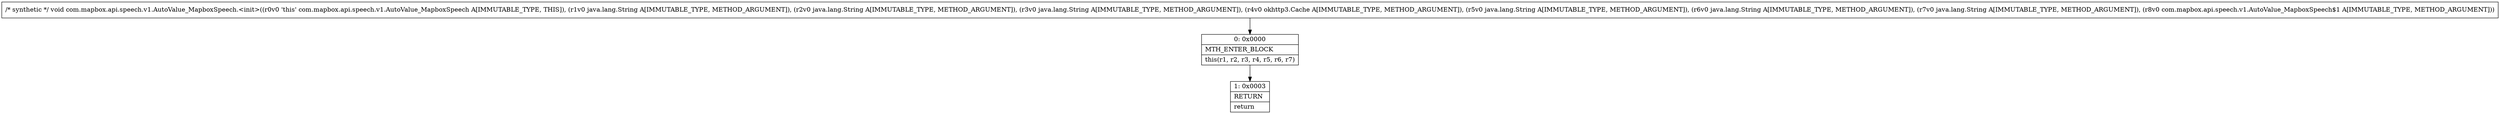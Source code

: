 digraph "CFG forcom.mapbox.api.speech.v1.AutoValue_MapboxSpeech.\<init\>(Ljava\/lang\/String;Ljava\/lang\/String;Ljava\/lang\/String;Lokhttp3\/Cache;Ljava\/lang\/String;Ljava\/lang\/String;Ljava\/lang\/String;Lcom\/mapbox\/api\/speech\/v1\/AutoValue_MapboxSpeech$1;)V" {
Node_0 [shape=record,label="{0\:\ 0x0000|MTH_ENTER_BLOCK\l|this(r1, r2, r3, r4, r5, r6, r7)\l}"];
Node_1 [shape=record,label="{1\:\ 0x0003|RETURN\l|return\l}"];
MethodNode[shape=record,label="{\/* synthetic *\/ void com.mapbox.api.speech.v1.AutoValue_MapboxSpeech.\<init\>((r0v0 'this' com.mapbox.api.speech.v1.AutoValue_MapboxSpeech A[IMMUTABLE_TYPE, THIS]), (r1v0 java.lang.String A[IMMUTABLE_TYPE, METHOD_ARGUMENT]), (r2v0 java.lang.String A[IMMUTABLE_TYPE, METHOD_ARGUMENT]), (r3v0 java.lang.String A[IMMUTABLE_TYPE, METHOD_ARGUMENT]), (r4v0 okhttp3.Cache A[IMMUTABLE_TYPE, METHOD_ARGUMENT]), (r5v0 java.lang.String A[IMMUTABLE_TYPE, METHOD_ARGUMENT]), (r6v0 java.lang.String A[IMMUTABLE_TYPE, METHOD_ARGUMENT]), (r7v0 java.lang.String A[IMMUTABLE_TYPE, METHOD_ARGUMENT]), (r8v0 com.mapbox.api.speech.v1.AutoValue_MapboxSpeech$1 A[IMMUTABLE_TYPE, METHOD_ARGUMENT])) }"];
MethodNode -> Node_0;
Node_0 -> Node_1;
}

